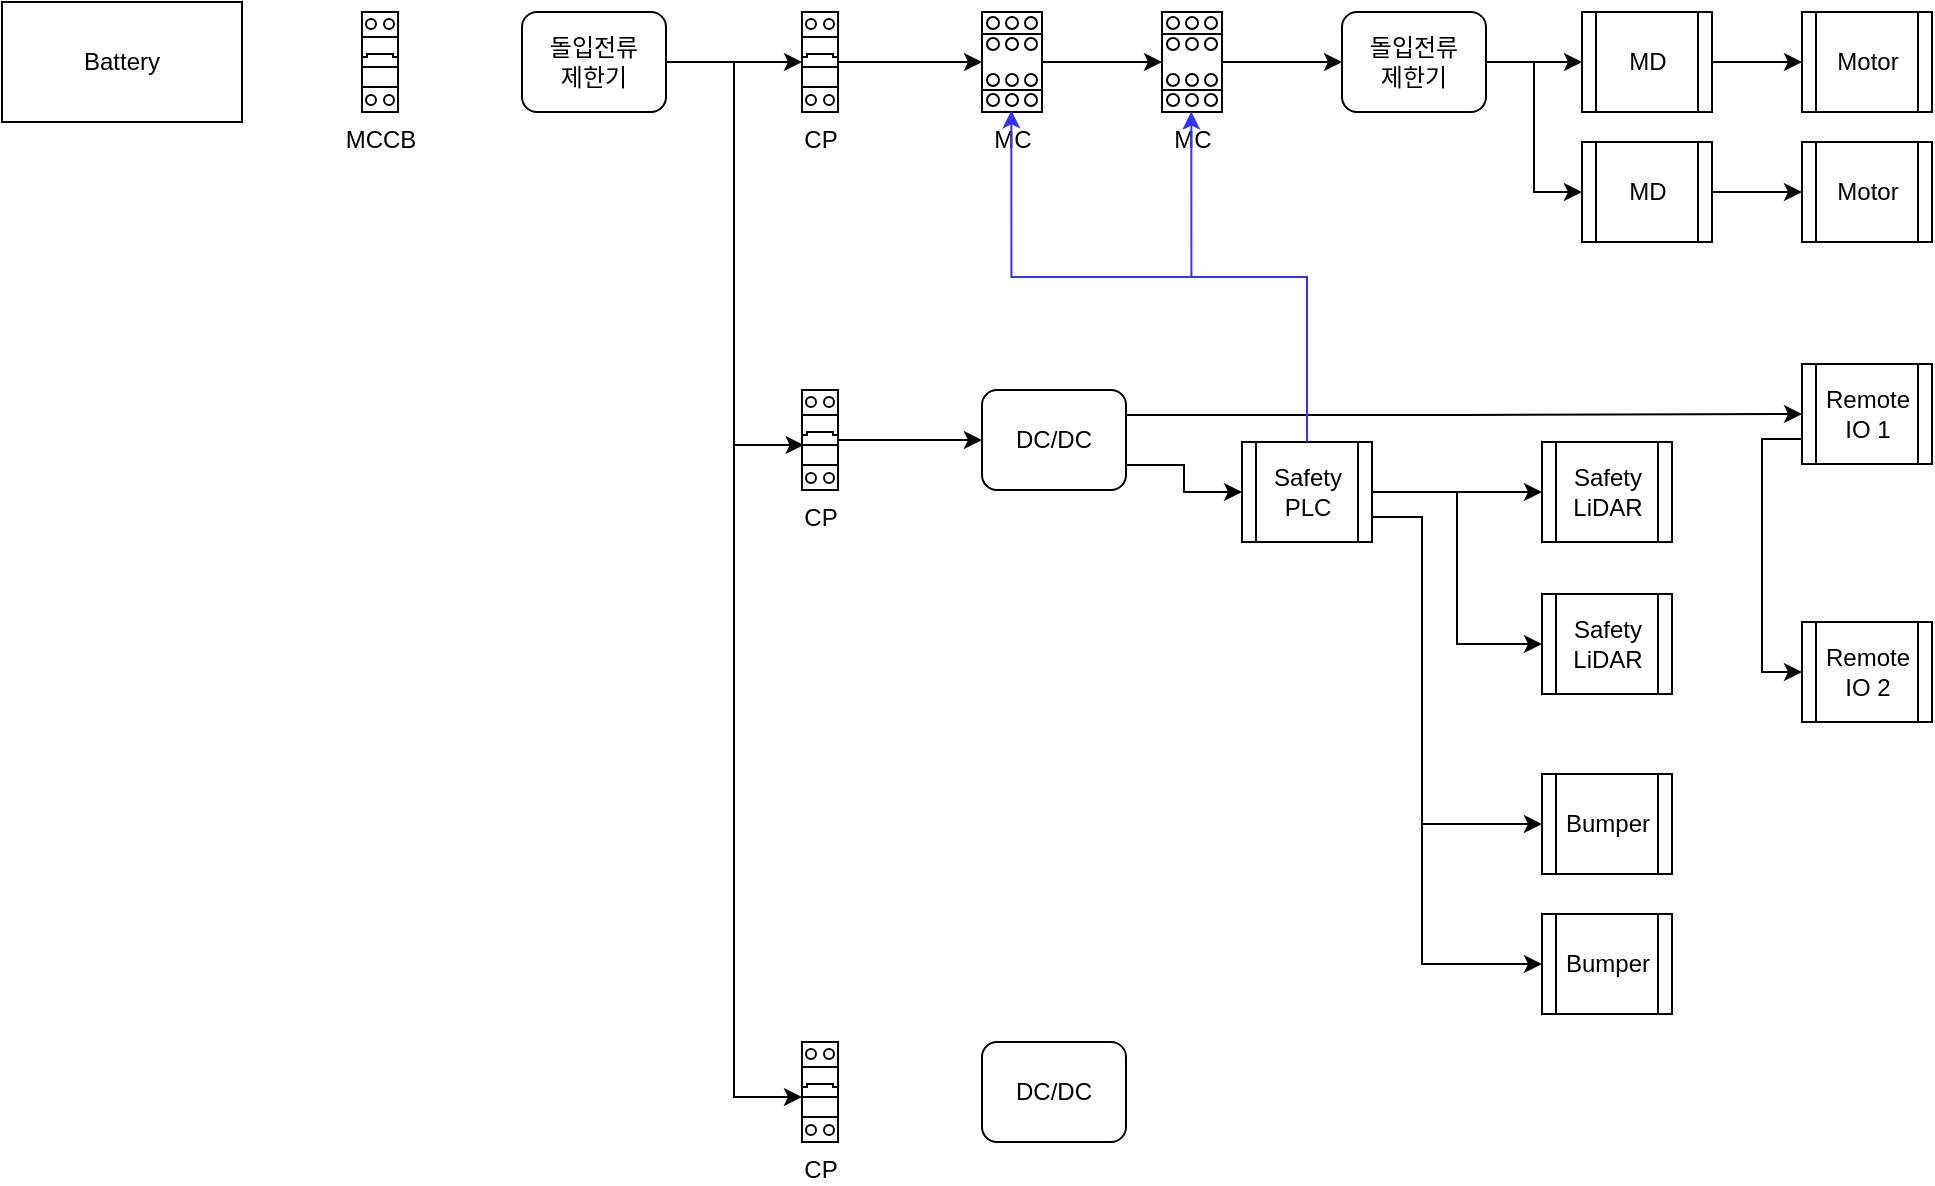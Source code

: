 <mxfile version="24.4.13" type="github">
  <diagram name="Page-1" id="099fd60b-425b-db50-ffb0-6b813814b670">
    <mxGraphModel dx="1304" dy="709" grid="1" gridSize="10" guides="1" tooltips="1" connect="1" arrows="1" fold="1" page="1" pageScale="1" pageWidth="850" pageHeight="1100" background="none" math="0" shadow="0">
      <root>
        <mxCell id="0" />
        <mxCell id="1" parent="0" />
        <mxCell id="pMCfNqg7ZPAEMygRht30-1" value="Battery" style="rounded=0;whiteSpace=wrap;html=1;" vertex="1" parent="1">
          <mxGeometry x="30" y="70" width="120" height="60" as="geometry" />
        </mxCell>
        <mxCell id="pMCfNqg7ZPAEMygRht30-5" value="MCCB" style="verticalLabelPosition=bottom;dashed=0;shadow=0;html=1;align=center;verticalAlign=top;shape=mxgraph.cabinets.cb_2p;" vertex="1" parent="1">
          <mxGeometry x="210" y="75" width="18" height="50" as="geometry" />
        </mxCell>
        <mxCell id="pMCfNqg7ZPAEMygRht30-14" value="" style="edgeStyle=orthogonalEdgeStyle;rounded=0;orthogonalLoop=1;jettySize=auto;html=1;" edge="1" parent="1" source="pMCfNqg7ZPAEMygRht30-7" target="pMCfNqg7ZPAEMygRht30-8">
          <mxGeometry relative="1" as="geometry" />
        </mxCell>
        <mxCell id="pMCfNqg7ZPAEMygRht30-7" value="돌입전류&lt;div&gt;제한기&lt;/div&gt;" style="rounded=1;whiteSpace=wrap;html=1;" vertex="1" parent="1">
          <mxGeometry x="290" y="75" width="72" height="50" as="geometry" />
        </mxCell>
        <mxCell id="pMCfNqg7ZPAEMygRht30-24" value="" style="edgeStyle=orthogonalEdgeStyle;rounded=0;orthogonalLoop=1;jettySize=auto;html=1;" edge="1" parent="1" source="pMCfNqg7ZPAEMygRht30-8" target="pMCfNqg7ZPAEMygRht30-17">
          <mxGeometry relative="1" as="geometry" />
        </mxCell>
        <mxCell id="pMCfNqg7ZPAEMygRht30-8" value="CP" style="verticalLabelPosition=bottom;dashed=0;shadow=0;html=1;align=center;verticalAlign=top;shape=mxgraph.cabinets.cb_2p;" vertex="1" parent="1">
          <mxGeometry x="430" y="75" width="18" height="50" as="geometry" />
        </mxCell>
        <mxCell id="pMCfNqg7ZPAEMygRht30-35" value="" style="edgeStyle=orthogonalEdgeStyle;rounded=0;orthogonalLoop=1;jettySize=auto;html=1;exitX=1;exitY=0.75;exitDx=0;exitDy=0;" edge="1" parent="1" source="pMCfNqg7ZPAEMygRht30-9" target="pMCfNqg7ZPAEMygRht30-31">
          <mxGeometry relative="1" as="geometry" />
        </mxCell>
        <mxCell id="pMCfNqg7ZPAEMygRht30-46" style="edgeStyle=orthogonalEdgeStyle;rounded=0;orthogonalLoop=1;jettySize=auto;html=1;exitX=1;exitY=0.25;exitDx=0;exitDy=0;entryX=0;entryY=0.5;entryDx=0;entryDy=0;" edge="1" parent="1" source="pMCfNqg7ZPAEMygRht30-9" target="pMCfNqg7ZPAEMygRht30-44">
          <mxGeometry relative="1" as="geometry" />
        </mxCell>
        <mxCell id="pMCfNqg7ZPAEMygRht30-9" value="DC/DC" style="rounded=1;whiteSpace=wrap;html=1;" vertex="1" parent="1">
          <mxGeometry x="520" y="264" width="72" height="50" as="geometry" />
        </mxCell>
        <mxCell id="pMCfNqg7ZPAEMygRht30-34" value="" style="edgeStyle=orthogonalEdgeStyle;rounded=0;orthogonalLoop=1;jettySize=auto;html=1;" edge="1" parent="1" source="pMCfNqg7ZPAEMygRht30-11" target="pMCfNqg7ZPAEMygRht30-9">
          <mxGeometry relative="1" as="geometry" />
        </mxCell>
        <mxCell id="pMCfNqg7ZPAEMygRht30-11" value="CP" style="verticalLabelPosition=bottom;dashed=0;shadow=0;html=1;align=center;verticalAlign=top;shape=mxgraph.cabinets.cb_2p;" vertex="1" parent="1">
          <mxGeometry x="430" y="264" width="18" height="50" as="geometry" />
        </mxCell>
        <mxCell id="pMCfNqg7ZPAEMygRht30-12" value="DC/DC" style="rounded=1;whiteSpace=wrap;html=1;" vertex="1" parent="1">
          <mxGeometry x="520" y="590" width="72" height="50" as="geometry" />
        </mxCell>
        <mxCell id="pMCfNqg7ZPAEMygRht30-13" value="CP" style="verticalLabelPosition=bottom;dashed=0;shadow=0;html=1;align=center;verticalAlign=top;shape=mxgraph.cabinets.cb_2p;" vertex="1" parent="1">
          <mxGeometry x="430" y="590" width="18" height="50" as="geometry" />
        </mxCell>
        <mxCell id="pMCfNqg7ZPAEMygRht30-15" style="edgeStyle=orthogonalEdgeStyle;rounded=0;orthogonalLoop=1;jettySize=auto;html=1;exitX=1;exitY=0.5;exitDx=0;exitDy=0;entryX=0.046;entryY=0.55;entryDx=0;entryDy=0;entryPerimeter=0;" edge="1" parent="1" source="pMCfNqg7ZPAEMygRht30-7" target="pMCfNqg7ZPAEMygRht30-11">
          <mxGeometry relative="1" as="geometry" />
        </mxCell>
        <mxCell id="pMCfNqg7ZPAEMygRht30-16" style="edgeStyle=orthogonalEdgeStyle;rounded=0;orthogonalLoop=1;jettySize=auto;html=1;exitX=1;exitY=0.5;exitDx=0;exitDy=0;entryX=0;entryY=0.55;entryDx=0;entryDy=0;entryPerimeter=0;" edge="1" parent="1" source="pMCfNqg7ZPAEMygRht30-7" target="pMCfNqg7ZPAEMygRht30-13">
          <mxGeometry relative="1" as="geometry" />
        </mxCell>
        <mxCell id="pMCfNqg7ZPAEMygRht30-25" value="" style="edgeStyle=orthogonalEdgeStyle;rounded=0;orthogonalLoop=1;jettySize=auto;html=1;" edge="1" parent="1" source="pMCfNqg7ZPAEMygRht30-17" target="pMCfNqg7ZPAEMygRht30-18">
          <mxGeometry relative="1" as="geometry" />
        </mxCell>
        <mxCell id="pMCfNqg7ZPAEMygRht30-17" value="MC" style="verticalLabelPosition=bottom;dashed=0;shadow=0;html=1;align=center;verticalAlign=top;shape=mxgraph.cabinets.contactor_32_125a;" vertex="1" parent="1">
          <mxGeometry x="520" y="75" width="30" height="50" as="geometry" />
        </mxCell>
        <mxCell id="pMCfNqg7ZPAEMygRht30-26" value="" style="edgeStyle=orthogonalEdgeStyle;rounded=0;orthogonalLoop=1;jettySize=auto;html=1;" edge="1" parent="1" source="pMCfNqg7ZPAEMygRht30-18" target="pMCfNqg7ZPAEMygRht30-19">
          <mxGeometry relative="1" as="geometry" />
        </mxCell>
        <mxCell id="pMCfNqg7ZPAEMygRht30-18" value="MC" style="verticalLabelPosition=bottom;dashed=0;shadow=0;html=1;align=center;verticalAlign=top;shape=mxgraph.cabinets.contactor_32_125a;" vertex="1" parent="1">
          <mxGeometry x="610" y="75" width="30" height="50" as="geometry" />
        </mxCell>
        <mxCell id="pMCfNqg7ZPAEMygRht30-27" value="" style="edgeStyle=orthogonalEdgeStyle;rounded=0;orthogonalLoop=1;jettySize=auto;html=1;" edge="1" parent="1" source="pMCfNqg7ZPAEMygRht30-19" target="pMCfNqg7ZPAEMygRht30-20">
          <mxGeometry relative="1" as="geometry" />
        </mxCell>
        <mxCell id="pMCfNqg7ZPAEMygRht30-30" style="edgeStyle=orthogonalEdgeStyle;rounded=0;orthogonalLoop=1;jettySize=auto;html=1;exitX=1;exitY=0.5;exitDx=0;exitDy=0;entryX=0;entryY=0.5;entryDx=0;entryDy=0;" edge="1" parent="1" source="pMCfNqg7ZPAEMygRht30-19" target="pMCfNqg7ZPAEMygRht30-22">
          <mxGeometry relative="1" as="geometry" />
        </mxCell>
        <mxCell id="pMCfNqg7ZPAEMygRht30-19" value="돌입전류&lt;div&gt;제한기&lt;/div&gt;" style="rounded=1;whiteSpace=wrap;html=1;" vertex="1" parent="1">
          <mxGeometry x="700" y="75" width="72" height="50" as="geometry" />
        </mxCell>
        <mxCell id="pMCfNqg7ZPAEMygRht30-28" value="" style="edgeStyle=orthogonalEdgeStyle;rounded=0;orthogonalLoop=1;jettySize=auto;html=1;" edge="1" parent="1" source="pMCfNqg7ZPAEMygRht30-20" target="pMCfNqg7ZPAEMygRht30-21">
          <mxGeometry relative="1" as="geometry" />
        </mxCell>
        <mxCell id="pMCfNqg7ZPAEMygRht30-20" value="MD" style="shape=process;whiteSpace=wrap;html=1;backgroundOutline=1;" vertex="1" parent="1">
          <mxGeometry x="820" y="75" width="65" height="50" as="geometry" />
        </mxCell>
        <mxCell id="pMCfNqg7ZPAEMygRht30-21" value="Motor" style="shape=process;whiteSpace=wrap;html=1;backgroundOutline=1;" vertex="1" parent="1">
          <mxGeometry x="930" y="75" width="65" height="50" as="geometry" />
        </mxCell>
        <mxCell id="pMCfNqg7ZPAEMygRht30-29" value="" style="edgeStyle=orthogonalEdgeStyle;rounded=0;orthogonalLoop=1;jettySize=auto;html=1;" edge="1" parent="1" source="pMCfNqg7ZPAEMygRht30-22" target="pMCfNqg7ZPAEMygRht30-23">
          <mxGeometry relative="1" as="geometry" />
        </mxCell>
        <mxCell id="pMCfNqg7ZPAEMygRht30-22" value="MD" style="shape=process;whiteSpace=wrap;html=1;backgroundOutline=1;" vertex="1" parent="1">
          <mxGeometry x="820" y="140" width="65" height="50" as="geometry" />
        </mxCell>
        <mxCell id="pMCfNqg7ZPAEMygRht30-23" value="Motor" style="shape=process;whiteSpace=wrap;html=1;backgroundOutline=1;" vertex="1" parent="1">
          <mxGeometry x="930" y="140" width="65" height="50" as="geometry" />
        </mxCell>
        <mxCell id="pMCfNqg7ZPAEMygRht30-36" value="" style="edgeStyle=orthogonalEdgeStyle;rounded=0;orthogonalLoop=1;jettySize=auto;html=1;" edge="1" parent="1" source="pMCfNqg7ZPAEMygRht30-31" target="pMCfNqg7ZPAEMygRht30-32">
          <mxGeometry relative="1" as="geometry" />
        </mxCell>
        <mxCell id="pMCfNqg7ZPAEMygRht30-37" style="edgeStyle=orthogonalEdgeStyle;rounded=0;orthogonalLoop=1;jettySize=auto;html=1;exitX=1;exitY=0.5;exitDx=0;exitDy=0;entryX=0;entryY=0.5;entryDx=0;entryDy=0;" edge="1" parent="1" source="pMCfNqg7ZPAEMygRht30-31" target="pMCfNqg7ZPAEMygRht30-33">
          <mxGeometry relative="1" as="geometry" />
        </mxCell>
        <mxCell id="pMCfNqg7ZPAEMygRht30-42" style="edgeStyle=orthogonalEdgeStyle;rounded=0;orthogonalLoop=1;jettySize=auto;html=1;exitX=1;exitY=0.75;exitDx=0;exitDy=0;entryX=0;entryY=0.5;entryDx=0;entryDy=0;" edge="1" parent="1" source="pMCfNqg7ZPAEMygRht30-31" target="pMCfNqg7ZPAEMygRht30-40">
          <mxGeometry relative="1" as="geometry">
            <Array as="points">
              <mxPoint x="740" y="328" />
              <mxPoint x="740" y="481" />
            </Array>
          </mxGeometry>
        </mxCell>
        <mxCell id="pMCfNqg7ZPAEMygRht30-43" style="edgeStyle=orthogonalEdgeStyle;rounded=0;orthogonalLoop=1;jettySize=auto;html=1;exitX=1;exitY=0.75;exitDx=0;exitDy=0;entryX=0;entryY=0.5;entryDx=0;entryDy=0;" edge="1" parent="1" source="pMCfNqg7ZPAEMygRht30-31" target="pMCfNqg7ZPAEMygRht30-41">
          <mxGeometry relative="1" as="geometry">
            <Array as="points">
              <mxPoint x="740" y="328" />
              <mxPoint x="740" y="551" />
            </Array>
          </mxGeometry>
        </mxCell>
        <mxCell id="pMCfNqg7ZPAEMygRht30-31" value="Safety&lt;br&gt;PLC" style="shape=process;whiteSpace=wrap;html=1;backgroundOutline=1;" vertex="1" parent="1">
          <mxGeometry x="650" y="290" width="65" height="50" as="geometry" />
        </mxCell>
        <mxCell id="pMCfNqg7ZPAEMygRht30-32" value="Safety&lt;br&gt;LiDAR" style="shape=process;whiteSpace=wrap;html=1;backgroundOutline=1;" vertex="1" parent="1">
          <mxGeometry x="800" y="290" width="65" height="50" as="geometry" />
        </mxCell>
        <mxCell id="pMCfNqg7ZPAEMygRht30-33" value="Safety&lt;br&gt;LiDAR" style="shape=process;whiteSpace=wrap;html=1;backgroundOutline=1;" vertex="1" parent="1">
          <mxGeometry x="800" y="366" width="65" height="50" as="geometry" />
        </mxCell>
        <mxCell id="pMCfNqg7ZPAEMygRht30-38" style="edgeStyle=orthogonalEdgeStyle;rounded=0;orthogonalLoop=1;jettySize=auto;html=1;exitX=0.5;exitY=0;exitDx=0;exitDy=0;entryX=0.489;entryY=0.996;entryDx=0;entryDy=0;entryPerimeter=0;strokeColor=#3333FF;" edge="1" parent="1" source="pMCfNqg7ZPAEMygRht30-31" target="pMCfNqg7ZPAEMygRht30-18">
          <mxGeometry relative="1" as="geometry" />
        </mxCell>
        <mxCell id="pMCfNqg7ZPAEMygRht30-39" style="edgeStyle=orthogonalEdgeStyle;rounded=0;orthogonalLoop=1;jettySize=auto;html=1;exitX=0.5;exitY=0;exitDx=0;exitDy=0;entryX=0.489;entryY=0.984;entryDx=0;entryDy=0;entryPerimeter=0;strokeColor=#3333FF;" edge="1" parent="1" source="pMCfNqg7ZPAEMygRht30-31" target="pMCfNqg7ZPAEMygRht30-17">
          <mxGeometry relative="1" as="geometry" />
        </mxCell>
        <mxCell id="pMCfNqg7ZPAEMygRht30-40" value="Bumper" style="shape=process;whiteSpace=wrap;html=1;backgroundOutline=1;" vertex="1" parent="1">
          <mxGeometry x="800" y="456" width="65" height="50" as="geometry" />
        </mxCell>
        <mxCell id="pMCfNqg7ZPAEMygRht30-41" value="Bumper" style="shape=process;whiteSpace=wrap;html=1;backgroundOutline=1;" vertex="1" parent="1">
          <mxGeometry x="800" y="526" width="65" height="50" as="geometry" />
        </mxCell>
        <mxCell id="pMCfNqg7ZPAEMygRht30-47" style="edgeStyle=orthogonalEdgeStyle;rounded=0;orthogonalLoop=1;jettySize=auto;html=1;exitX=0;exitY=0.75;exitDx=0;exitDy=0;entryX=0;entryY=0.5;entryDx=0;entryDy=0;" edge="1" parent="1" source="pMCfNqg7ZPAEMygRht30-44" target="pMCfNqg7ZPAEMygRht30-45">
          <mxGeometry relative="1" as="geometry" />
        </mxCell>
        <mxCell id="pMCfNqg7ZPAEMygRht30-44" value="Remote&lt;div&gt;IO 1&lt;/div&gt;" style="shape=process;whiteSpace=wrap;html=1;backgroundOutline=1;" vertex="1" parent="1">
          <mxGeometry x="930" y="251" width="65" height="50" as="geometry" />
        </mxCell>
        <mxCell id="pMCfNqg7ZPAEMygRht30-45" value="Remote&lt;div&gt;IO 2&lt;/div&gt;" style="shape=process;whiteSpace=wrap;html=1;backgroundOutline=1;" vertex="1" parent="1">
          <mxGeometry x="930" y="380" width="65" height="50" as="geometry" />
        </mxCell>
      </root>
    </mxGraphModel>
  </diagram>
</mxfile>

